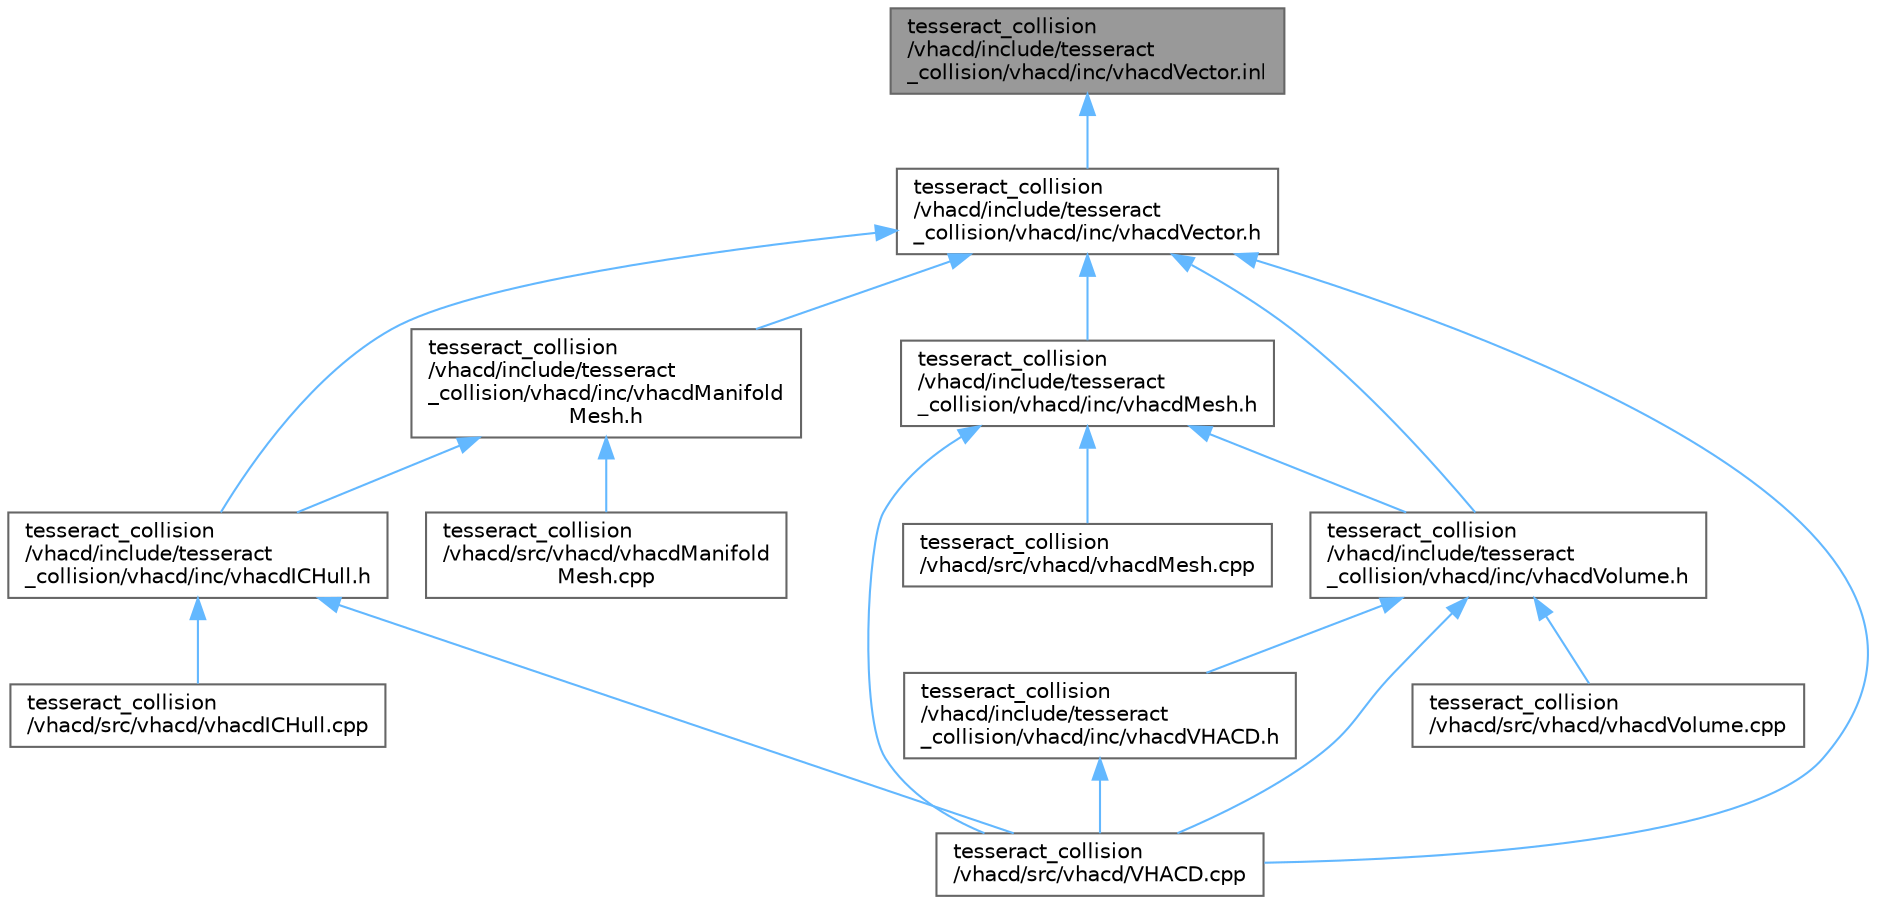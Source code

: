 digraph "tesseract_collision/vhacd/include/tesseract_collision/vhacd/inc/vhacdVector.inl"
{
 // LATEX_PDF_SIZE
  bgcolor="transparent";
  edge [fontname=Helvetica,fontsize=10,labelfontname=Helvetica,labelfontsize=10];
  node [fontname=Helvetica,fontsize=10,shape=box,height=0.2,width=0.4];
  Node1 [label="tesseract_collision\l/vhacd/include/tesseract\l_collision/vhacd/inc/vhacdVector.inl",height=0.2,width=0.4,color="gray40", fillcolor="grey60", style="filled", fontcolor="black",tooltip=" "];
  Node1 -> Node2 [dir="back",color="steelblue1",style="solid"];
  Node2 [label="tesseract_collision\l/vhacd/include/tesseract\l_collision/vhacd/inc/vhacdVector.h",height=0.2,width=0.4,color="grey40", fillcolor="white", style="filled",URL="$d8/dde/vhacdVector_8h.html",tooltip=" "];
  Node2 -> Node3 [dir="back",color="steelblue1",style="solid"];
  Node3 [label="tesseract_collision\l/vhacd/include/tesseract\l_collision/vhacd/inc/vhacdICHull.h",height=0.2,width=0.4,color="grey40", fillcolor="white", style="filled",URL="$dc/d17/vhacdICHull_8h.html",tooltip=" "];
  Node3 -> Node4 [dir="back",color="steelblue1",style="solid"];
  Node4 [label="tesseract_collision\l/vhacd/src/vhacd/VHACD.cpp",height=0.2,width=0.4,color="grey40", fillcolor="white", style="filled",URL="$d7/d02/VHACD_8cpp.html",tooltip=" "];
  Node3 -> Node5 [dir="back",color="steelblue1",style="solid"];
  Node5 [label="tesseract_collision\l/vhacd/src/vhacd/vhacdICHull.cpp",height=0.2,width=0.4,color="grey40", fillcolor="white", style="filled",URL="$d2/d97/vhacdICHull_8cpp.html",tooltip=" "];
  Node2 -> Node6 [dir="back",color="steelblue1",style="solid"];
  Node6 [label="tesseract_collision\l/vhacd/include/tesseract\l_collision/vhacd/inc/vhacdManifold\lMesh.h",height=0.2,width=0.4,color="grey40", fillcolor="white", style="filled",URL="$d7/dbb/vhacdManifoldMesh_8h.html",tooltip=" "];
  Node6 -> Node3 [dir="back",color="steelblue1",style="solid"];
  Node6 -> Node7 [dir="back",color="steelblue1",style="solid"];
  Node7 [label="tesseract_collision\l/vhacd/src/vhacd/vhacdManifold\lMesh.cpp",height=0.2,width=0.4,color="grey40", fillcolor="white", style="filled",URL="$df/dab/vhacdManifoldMesh_8cpp.html",tooltip=" "];
  Node2 -> Node8 [dir="back",color="steelblue1",style="solid"];
  Node8 [label="tesseract_collision\l/vhacd/include/tesseract\l_collision/vhacd/inc/vhacdMesh.h",height=0.2,width=0.4,color="grey40", fillcolor="white", style="filled",URL="$df/dbe/vhacdMesh_8h.html",tooltip=" "];
  Node8 -> Node9 [dir="back",color="steelblue1",style="solid"];
  Node9 [label="tesseract_collision\l/vhacd/include/tesseract\l_collision/vhacd/inc/vhacdVolume.h",height=0.2,width=0.4,color="grey40", fillcolor="white", style="filled",URL="$de/d3c/vhacdVolume_8h.html",tooltip=" "];
  Node9 -> Node10 [dir="back",color="steelblue1",style="solid"];
  Node10 [label="tesseract_collision\l/vhacd/include/tesseract\l_collision/vhacd/inc/vhacdVHACD.h",height=0.2,width=0.4,color="grey40", fillcolor="white", style="filled",URL="$d2/da1/vhacdVHACD_8h.html",tooltip=" "];
  Node10 -> Node4 [dir="back",color="steelblue1",style="solid"];
  Node9 -> Node4 [dir="back",color="steelblue1",style="solid"];
  Node9 -> Node11 [dir="back",color="steelblue1",style="solid"];
  Node11 [label="tesseract_collision\l/vhacd/src/vhacd/vhacdVolume.cpp",height=0.2,width=0.4,color="grey40", fillcolor="white", style="filled",URL="$d5/d33/vhacdVolume_8cpp.html",tooltip=" "];
  Node8 -> Node4 [dir="back",color="steelblue1",style="solid"];
  Node8 -> Node12 [dir="back",color="steelblue1",style="solid"];
  Node12 [label="tesseract_collision\l/vhacd/src/vhacd/vhacdMesh.cpp",height=0.2,width=0.4,color="grey40", fillcolor="white", style="filled",URL="$df/dab/vhacdMesh_8cpp.html",tooltip=" "];
  Node2 -> Node9 [dir="back",color="steelblue1",style="solid"];
  Node2 -> Node4 [dir="back",color="steelblue1",style="solid"];
}
